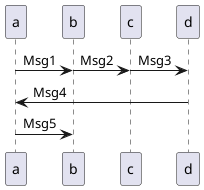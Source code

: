 {
  "sha1": "lhhaasrw29vku112f1peh7hapdvjdsn",
  "insertion": {
    "when": "2024-06-03T18:59:34.151Z",
    "url": "http://forum.plantuml.net/8105/teoz-autonumbering-not-applied-for-messages-left-right-flow",
    "user": "plantuml@gmail.com"
  }
}
@startuml
!pragma teoz true


participant a
participant b
participant c
participant d


a->b: Msg1
& b->c: Msg2
& c->d: Msg3

a<- d: Msg4


a->b: Msg5
@enduml
